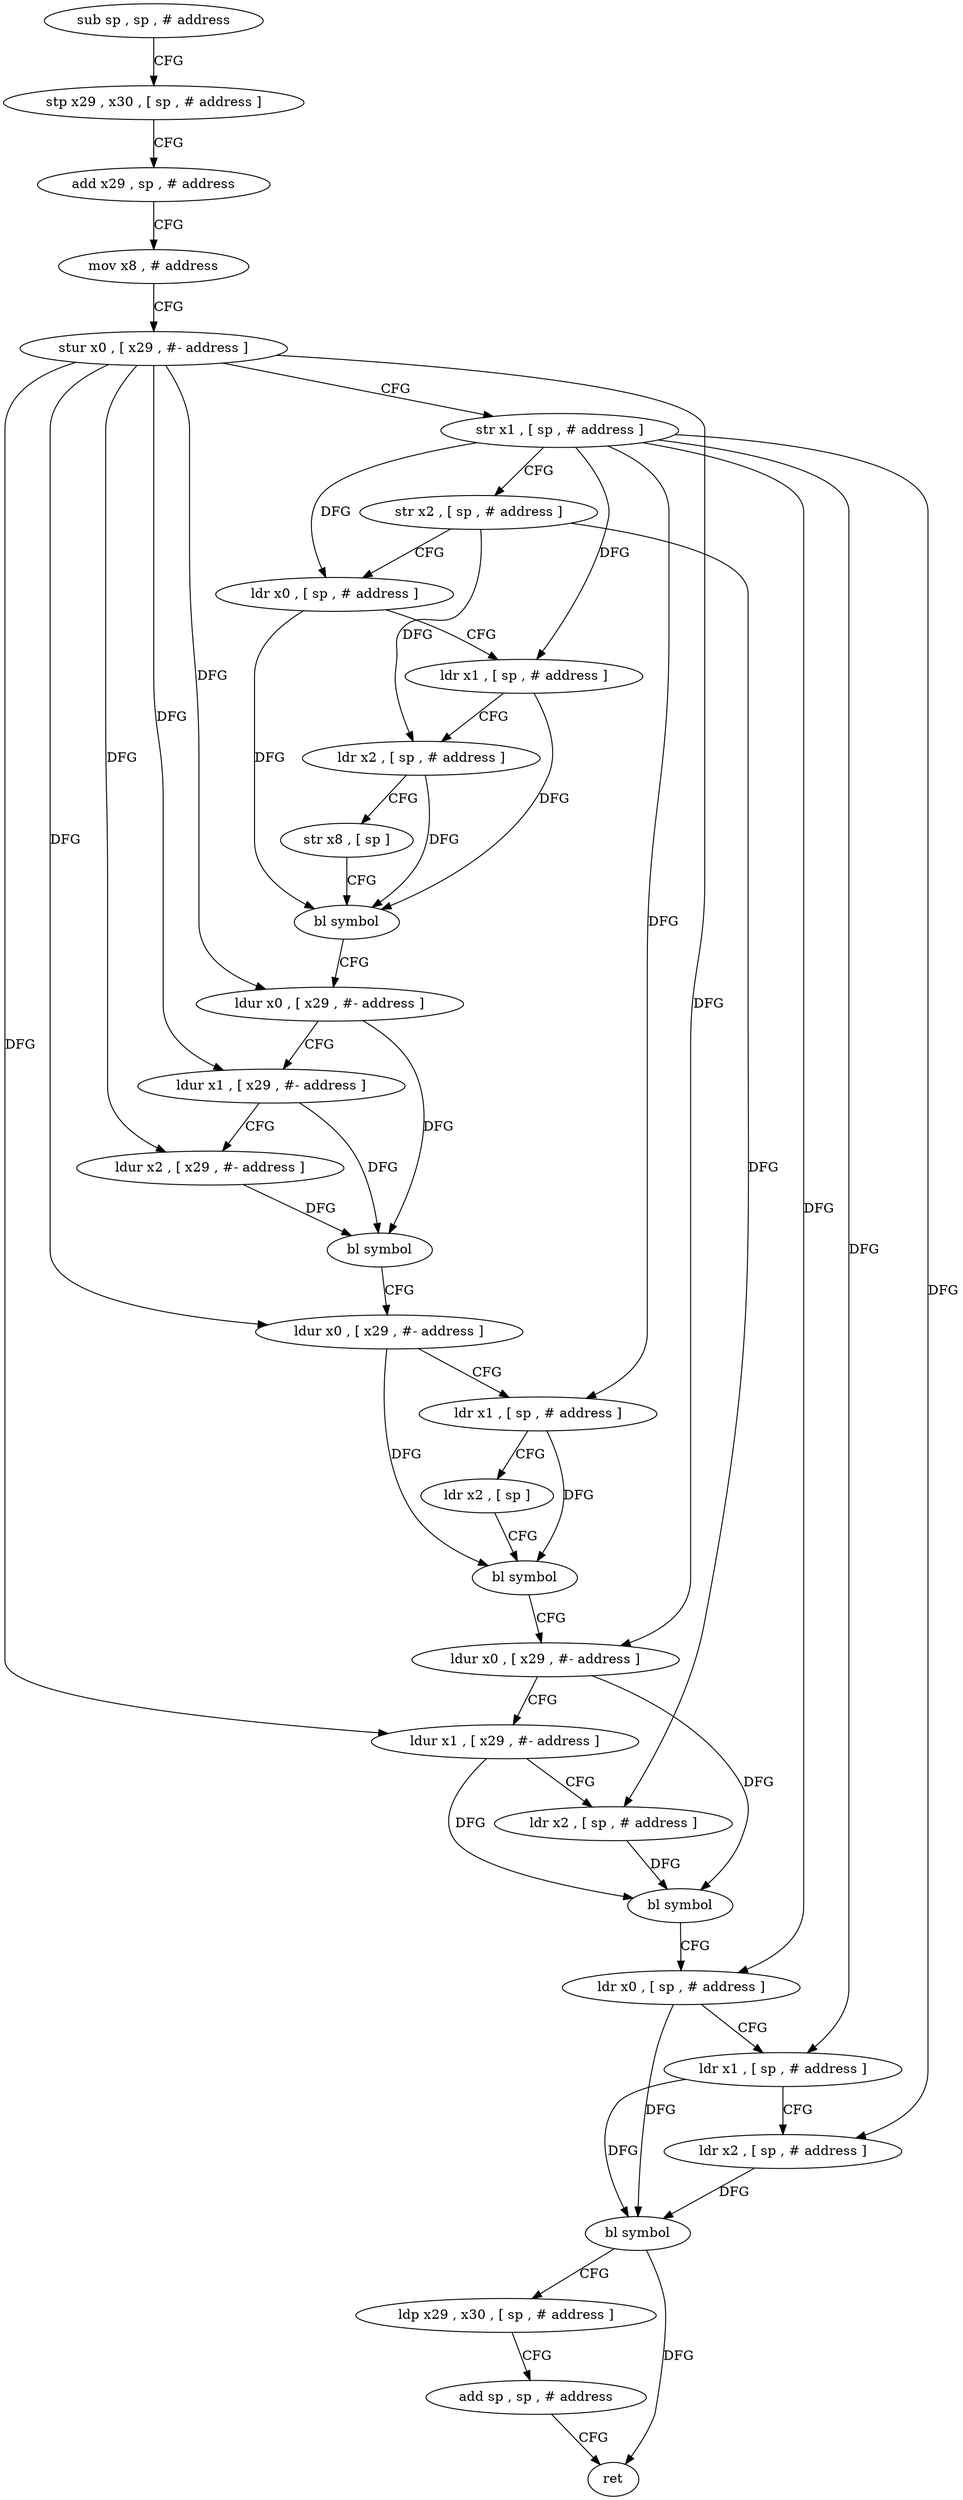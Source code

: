 digraph "func" {
"4288816" [label = "sub sp , sp , # address" ]
"4288820" [label = "stp x29 , x30 , [ sp , # address ]" ]
"4288824" [label = "add x29 , sp , # address" ]
"4288828" [label = "mov x8 , # address" ]
"4288832" [label = "stur x0 , [ x29 , #- address ]" ]
"4288836" [label = "str x1 , [ sp , # address ]" ]
"4288840" [label = "str x2 , [ sp , # address ]" ]
"4288844" [label = "ldr x0 , [ sp , # address ]" ]
"4288848" [label = "ldr x1 , [ sp , # address ]" ]
"4288852" [label = "ldr x2 , [ sp , # address ]" ]
"4288856" [label = "str x8 , [ sp ]" ]
"4288860" [label = "bl symbol" ]
"4288864" [label = "ldur x0 , [ x29 , #- address ]" ]
"4288868" [label = "ldur x1 , [ x29 , #- address ]" ]
"4288872" [label = "ldur x2 , [ x29 , #- address ]" ]
"4288876" [label = "bl symbol" ]
"4288880" [label = "ldur x0 , [ x29 , #- address ]" ]
"4288884" [label = "ldr x1 , [ sp , # address ]" ]
"4288888" [label = "ldr x2 , [ sp ]" ]
"4288892" [label = "bl symbol" ]
"4288896" [label = "ldur x0 , [ x29 , #- address ]" ]
"4288900" [label = "ldur x1 , [ x29 , #- address ]" ]
"4288904" [label = "ldr x2 , [ sp , # address ]" ]
"4288908" [label = "bl symbol" ]
"4288912" [label = "ldr x0 , [ sp , # address ]" ]
"4288916" [label = "ldr x1 , [ sp , # address ]" ]
"4288920" [label = "ldr x2 , [ sp , # address ]" ]
"4288924" [label = "bl symbol" ]
"4288928" [label = "ldp x29 , x30 , [ sp , # address ]" ]
"4288932" [label = "add sp , sp , # address" ]
"4288936" [label = "ret" ]
"4288816" -> "4288820" [ label = "CFG" ]
"4288820" -> "4288824" [ label = "CFG" ]
"4288824" -> "4288828" [ label = "CFG" ]
"4288828" -> "4288832" [ label = "CFG" ]
"4288832" -> "4288836" [ label = "CFG" ]
"4288832" -> "4288864" [ label = "DFG" ]
"4288832" -> "4288868" [ label = "DFG" ]
"4288832" -> "4288872" [ label = "DFG" ]
"4288832" -> "4288880" [ label = "DFG" ]
"4288832" -> "4288896" [ label = "DFG" ]
"4288832" -> "4288900" [ label = "DFG" ]
"4288836" -> "4288840" [ label = "CFG" ]
"4288836" -> "4288844" [ label = "DFG" ]
"4288836" -> "4288848" [ label = "DFG" ]
"4288836" -> "4288884" [ label = "DFG" ]
"4288836" -> "4288912" [ label = "DFG" ]
"4288836" -> "4288916" [ label = "DFG" ]
"4288836" -> "4288920" [ label = "DFG" ]
"4288840" -> "4288844" [ label = "CFG" ]
"4288840" -> "4288852" [ label = "DFG" ]
"4288840" -> "4288904" [ label = "DFG" ]
"4288844" -> "4288848" [ label = "CFG" ]
"4288844" -> "4288860" [ label = "DFG" ]
"4288848" -> "4288852" [ label = "CFG" ]
"4288848" -> "4288860" [ label = "DFG" ]
"4288852" -> "4288856" [ label = "CFG" ]
"4288852" -> "4288860" [ label = "DFG" ]
"4288856" -> "4288860" [ label = "CFG" ]
"4288860" -> "4288864" [ label = "CFG" ]
"4288864" -> "4288868" [ label = "CFG" ]
"4288864" -> "4288876" [ label = "DFG" ]
"4288868" -> "4288872" [ label = "CFG" ]
"4288868" -> "4288876" [ label = "DFG" ]
"4288872" -> "4288876" [ label = "DFG" ]
"4288876" -> "4288880" [ label = "CFG" ]
"4288880" -> "4288884" [ label = "CFG" ]
"4288880" -> "4288892" [ label = "DFG" ]
"4288884" -> "4288888" [ label = "CFG" ]
"4288884" -> "4288892" [ label = "DFG" ]
"4288888" -> "4288892" [ label = "CFG" ]
"4288892" -> "4288896" [ label = "CFG" ]
"4288896" -> "4288900" [ label = "CFG" ]
"4288896" -> "4288908" [ label = "DFG" ]
"4288900" -> "4288904" [ label = "CFG" ]
"4288900" -> "4288908" [ label = "DFG" ]
"4288904" -> "4288908" [ label = "DFG" ]
"4288908" -> "4288912" [ label = "CFG" ]
"4288912" -> "4288916" [ label = "CFG" ]
"4288912" -> "4288924" [ label = "DFG" ]
"4288916" -> "4288920" [ label = "CFG" ]
"4288916" -> "4288924" [ label = "DFG" ]
"4288920" -> "4288924" [ label = "DFG" ]
"4288924" -> "4288928" [ label = "CFG" ]
"4288924" -> "4288936" [ label = "DFG" ]
"4288928" -> "4288932" [ label = "CFG" ]
"4288932" -> "4288936" [ label = "CFG" ]
}
